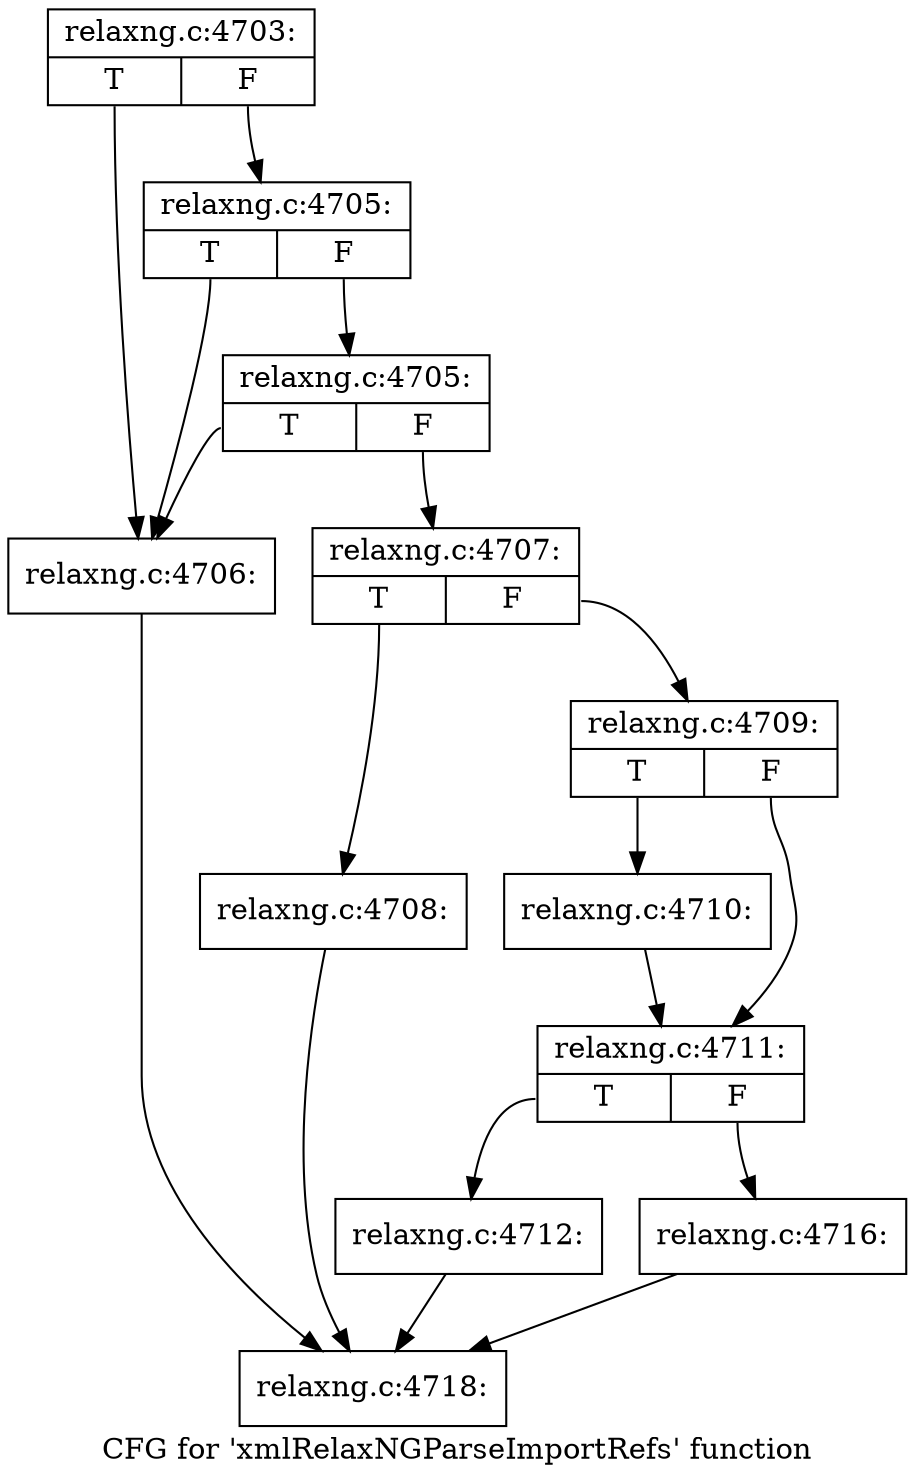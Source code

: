 digraph "CFG for 'xmlRelaxNGParseImportRefs' function" {
	label="CFG for 'xmlRelaxNGParseImportRefs' function";

	Node0x3d0a9f0 [shape=record,label="{relaxng.c:4703:|{<s0>T|<s1>F}}"];
	Node0x3d0a9f0:s0 -> Node0x3d019f0;
	Node0x3d0a9f0:s1 -> Node0x3d01b10;
	Node0x3d01b10 [shape=record,label="{relaxng.c:4705:|{<s0>T|<s1>F}}"];
	Node0x3d01b10:s0 -> Node0x3d019f0;
	Node0x3d01b10:s1 -> Node0x3d01a90;
	Node0x3d01a90 [shape=record,label="{relaxng.c:4705:|{<s0>T|<s1>F}}"];
	Node0x3d01a90:s0 -> Node0x3d019f0;
	Node0x3d01a90:s1 -> Node0x3d01a40;
	Node0x3d019f0 [shape=record,label="{relaxng.c:4706:}"];
	Node0x3d019f0 -> Node0x3d01bb0;
	Node0x3d01a40 [shape=record,label="{relaxng.c:4707:|{<s0>T|<s1>F}}"];
	Node0x3d01a40:s0 -> Node0x3d0cca0;
	Node0x3d01a40:s1 -> Node0x3d0ccf0;
	Node0x3d0cca0 [shape=record,label="{relaxng.c:4708:}"];
	Node0x3d0cca0 -> Node0x3d01bb0;
	Node0x3d0ccf0 [shape=record,label="{relaxng.c:4709:|{<s0>T|<s1>F}}"];
	Node0x3d0ccf0:s0 -> Node0x3d0d2b0;
	Node0x3d0ccf0:s1 -> Node0x3d0d300;
	Node0x3d0d2b0 [shape=record,label="{relaxng.c:4710:}"];
	Node0x3d0d2b0 -> Node0x3d0d300;
	Node0x3d0d300 [shape=record,label="{relaxng.c:4711:|{<s0>T|<s1>F}}"];
	Node0x3d0d300:s0 -> Node0x3d0dd10;
	Node0x3d0d300:s1 -> Node0x3d0dd60;
	Node0x3d0dd10 [shape=record,label="{relaxng.c:4712:}"];
	Node0x3d0dd10 -> Node0x3d01bb0;
	Node0x3d0dd60 [shape=record,label="{relaxng.c:4716:}"];
	Node0x3d0dd60 -> Node0x3d01bb0;
	Node0x3d01bb0 [shape=record,label="{relaxng.c:4718:}"];
}
